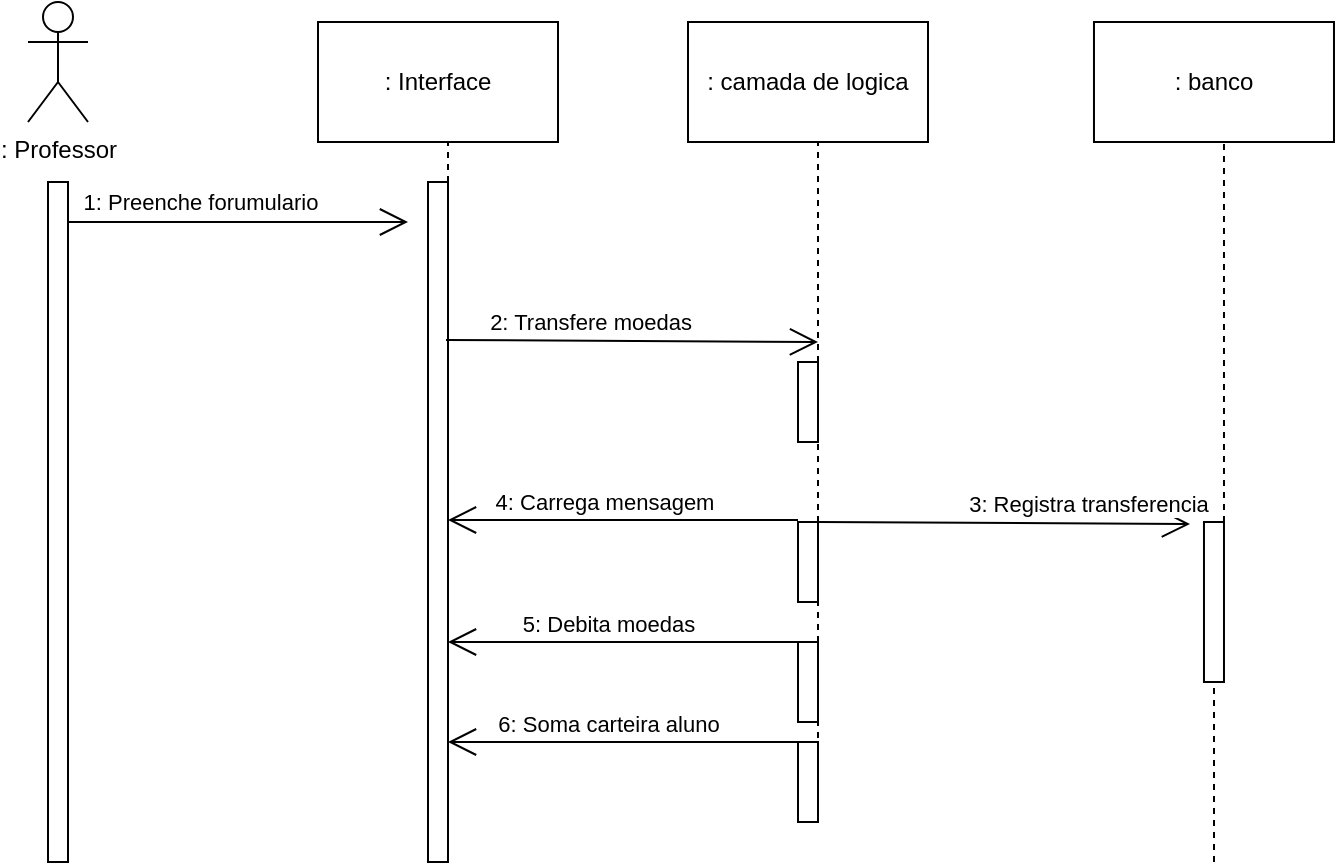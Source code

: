 <mxfile version="15.7.3" type="device"><diagram id="fFfzwCvv4rqQb6B8obs3" name="Page-1"><mxGraphModel dx="946" dy="473" grid="1" gridSize="10" guides="1" tooltips="1" connect="1" arrows="1" fold="1" page="1" pageScale="1" pageWidth="850" pageHeight="1100" math="0" shadow="0"><root><mxCell id="0"/><mxCell id="1" parent="0"/><mxCell id="mV49ddYkK5Da2fpiUZmE-1" value="" style="html=1;points=[];perimeter=orthogonalPerimeter;" vertex="1" parent="1"><mxGeometry x="390" y="210" width="10" height="340" as="geometry"/></mxCell><mxCell id="mV49ddYkK5Da2fpiUZmE-2" value=": Professor" style="shape=umlActor;verticalLabelPosition=bottom;verticalAlign=top;html=1;" vertex="1" parent="1"><mxGeometry x="380" y="120" width="30" height="60" as="geometry"/></mxCell><mxCell id="mV49ddYkK5Da2fpiUZmE-3" value="" style="endArrow=open;endFill=1;endSize=12;html=1;rounded=0;" edge="1" parent="1"><mxGeometry width="160" relative="1" as="geometry"><mxPoint x="400" y="230" as="sourcePoint"/><mxPoint x="570" y="230" as="targetPoint"/></mxGeometry></mxCell><mxCell id="mV49ddYkK5Da2fpiUZmE-4" value="1: Preenche forumulario" style="edgeLabel;html=1;align=center;verticalAlign=middle;resizable=0;points=[];" vertex="1" connectable="0" parent="mV49ddYkK5Da2fpiUZmE-3"><mxGeometry x="-0.256" y="2" relative="1" as="geometry"><mxPoint x="3" y="-8" as="offset"/></mxGeometry></mxCell><mxCell id="mV49ddYkK5Da2fpiUZmE-5" value=": Interface" style="rounded=0;whiteSpace=wrap;html=1;" vertex="1" parent="1"><mxGeometry x="525" y="130" width="120" height="60" as="geometry"/></mxCell><mxCell id="mV49ddYkK5Da2fpiUZmE-6" value="" style="endArrow=none;dashed=1;html=1;rounded=0;startArrow=none;" edge="1" parent="1" source="mV49ddYkK5Da2fpiUZmE-7"><mxGeometry width="50" height="50" relative="1" as="geometry"><mxPoint x="590" y="500" as="sourcePoint"/><mxPoint x="590" y="190" as="targetPoint"/></mxGeometry></mxCell><mxCell id="mV49ddYkK5Da2fpiUZmE-7" value="" style="html=1;points=[];perimeter=orthogonalPerimeter;" vertex="1" parent="1"><mxGeometry x="580" y="210" width="10" height="340" as="geometry"/></mxCell><mxCell id="mV49ddYkK5Da2fpiUZmE-8" value="" style="endArrow=none;dashed=1;html=1;rounded=0;" edge="1" parent="1" target="mV49ddYkK5Da2fpiUZmE-7"><mxGeometry width="50" height="50" relative="1" as="geometry"><mxPoint x="590" y="500" as="sourcePoint"/><mxPoint x="590" y="190" as="targetPoint"/></mxGeometry></mxCell><mxCell id="mV49ddYkK5Da2fpiUZmE-9" value=": camada de logica" style="rounded=0;whiteSpace=wrap;html=1;" vertex="1" parent="1"><mxGeometry x="710" y="130" width="120" height="60" as="geometry"/></mxCell><mxCell id="mV49ddYkK5Da2fpiUZmE-10" value="" style="endArrow=none;dashed=1;html=1;rounded=0;startArrow=none;" edge="1" parent="1" source="mV49ddYkK5Da2fpiUZmE-11"><mxGeometry width="50" height="50" relative="1" as="geometry"><mxPoint x="775" y="500" as="sourcePoint"/><mxPoint x="775" y="190" as="targetPoint"/></mxGeometry></mxCell><mxCell id="mV49ddYkK5Da2fpiUZmE-11" value="" style="html=1;points=[];perimeter=orthogonalPerimeter;" vertex="1" parent="1"><mxGeometry x="765" y="300" width="10" height="40" as="geometry"/></mxCell><mxCell id="mV49ddYkK5Da2fpiUZmE-12" value="" style="endArrow=none;dashed=1;html=1;rounded=0;" edge="1" parent="1" target="mV49ddYkK5Da2fpiUZmE-11"><mxGeometry width="50" height="50" relative="1" as="geometry"><mxPoint x="775" y="500" as="sourcePoint"/><mxPoint x="775" y="190" as="targetPoint"/></mxGeometry></mxCell><mxCell id="mV49ddYkK5Da2fpiUZmE-13" value=": banco" style="rounded=0;whiteSpace=wrap;html=1;" vertex="1" parent="1"><mxGeometry x="912.99" y="130" width="120" height="60" as="geometry"/></mxCell><mxCell id="mV49ddYkK5Da2fpiUZmE-14" value="" style="endArrow=none;dashed=1;html=1;rounded=0;startArrow=none;" edge="1" parent="1" source="mV49ddYkK5Da2fpiUZmE-15"><mxGeometry width="50" height="50" relative="1" as="geometry"><mxPoint x="977.99" y="500" as="sourcePoint"/><mxPoint x="977.99" y="190" as="targetPoint"/></mxGeometry></mxCell><mxCell id="mV49ddYkK5Da2fpiUZmE-15" value="" style="html=1;points=[];perimeter=orthogonalPerimeter;" vertex="1" parent="1"><mxGeometry x="967.99" y="380" width="10" height="80" as="geometry"/></mxCell><mxCell id="mV49ddYkK5Da2fpiUZmE-16" value="" style="endArrow=none;dashed=1;html=1;rounded=0;" edge="1" parent="1" target="mV49ddYkK5Da2fpiUZmE-15"><mxGeometry width="50" height="50" relative="1" as="geometry"><mxPoint x="973" y="550" as="sourcePoint"/><mxPoint x="977.99" y="190" as="targetPoint"/></mxGeometry></mxCell><mxCell id="mV49ddYkK5Da2fpiUZmE-17" value="" style="endArrow=open;endFill=1;endSize=12;html=1;rounded=0;entryX=-0.4;entryY=0.263;entryDx=0;entryDy=0;entryPerimeter=0;" edge="1" parent="1"><mxGeometry width="160" relative="1" as="geometry"><mxPoint x="589" y="288.96" as="sourcePoint"/><mxPoint x="775" y="290" as="targetPoint"/></mxGeometry></mxCell><mxCell id="mV49ddYkK5Da2fpiUZmE-18" value="2: Transfere moedas" style="edgeLabel;html=1;align=center;verticalAlign=middle;resizable=0;points=[];" vertex="1" connectable="0" parent="mV49ddYkK5Da2fpiUZmE-17"><mxGeometry x="-0.256" y="2" relative="1" as="geometry"><mxPoint x="3" y="-8" as="offset"/></mxGeometry></mxCell><mxCell id="mV49ddYkK5Da2fpiUZmE-19" value="" style="endArrow=open;endFill=1;endSize=12;html=1;rounded=0;entryX=-0.4;entryY=0.263;entryDx=0;entryDy=0;entryPerimeter=0;" edge="1" parent="1"><mxGeometry width="160" relative="1" as="geometry"><mxPoint x="775" y="380" as="sourcePoint"/><mxPoint x="961" y="381.04" as="targetPoint"/></mxGeometry></mxCell><mxCell id="mV49ddYkK5Da2fpiUZmE-20" value="3: Registra transferencia" style="edgeLabel;html=1;align=center;verticalAlign=middle;resizable=0;points=[];" vertex="1" connectable="0" parent="mV49ddYkK5Da2fpiUZmE-19"><mxGeometry x="-0.256" y="2" relative="1" as="geometry"><mxPoint x="66" y="-8" as="offset"/></mxGeometry></mxCell><mxCell id="mV49ddYkK5Da2fpiUZmE-21" value="" style="endArrow=open;endFill=1;endSize=12;html=1;rounded=0;" edge="1" parent="1"><mxGeometry width="160" relative="1" as="geometry"><mxPoint x="765" y="379" as="sourcePoint"/><mxPoint x="590" y="379" as="targetPoint"/></mxGeometry></mxCell><mxCell id="mV49ddYkK5Da2fpiUZmE-22" value="4: Carrega mensagem" style="edgeLabel;html=1;align=center;verticalAlign=middle;resizable=0;points=[];" vertex="1" connectable="0" parent="mV49ddYkK5Da2fpiUZmE-21"><mxGeometry x="0.167" y="-2" relative="1" as="geometry"><mxPoint x="5" y="-7" as="offset"/></mxGeometry></mxCell><mxCell id="mV49ddYkK5Da2fpiUZmE-23" value="" style="html=1;points=[];perimeter=orthogonalPerimeter;" vertex="1" parent="1"><mxGeometry x="765" y="380" width="10" height="40" as="geometry"/></mxCell><mxCell id="mV49ddYkK5Da2fpiUZmE-24" value="" style="endArrow=open;endFill=1;endSize=12;html=1;rounded=0;" edge="1" parent="1"><mxGeometry width="160" relative="1" as="geometry"><mxPoint x="770" y="440" as="sourcePoint"/><mxPoint x="590" y="440" as="targetPoint"/></mxGeometry></mxCell><mxCell id="mV49ddYkK5Da2fpiUZmE-25" value="5: Debita moedas" style="edgeLabel;html=1;align=center;verticalAlign=middle;resizable=0;points=[];" vertex="1" connectable="0" parent="mV49ddYkK5Da2fpiUZmE-24"><mxGeometry x="0.167" y="-2" relative="1" as="geometry"><mxPoint x="5" y="-7" as="offset"/></mxGeometry></mxCell><mxCell id="mV49ddYkK5Da2fpiUZmE-26" value="" style="html=1;points=[];perimeter=orthogonalPerimeter;" vertex="1" parent="1"><mxGeometry x="765" y="440" width="10" height="40" as="geometry"/></mxCell><mxCell id="mV49ddYkK5Da2fpiUZmE-28" value="" style="endArrow=none;dashed=1;html=1;rounded=0;" edge="1" parent="1"><mxGeometry width="50" height="50" relative="1" as="geometry"><mxPoint x="590" y="550" as="sourcePoint"/><mxPoint x="590" y="500" as="targetPoint"/></mxGeometry></mxCell><mxCell id="mV49ddYkK5Da2fpiUZmE-29" value="" style="endArrow=open;endFill=1;endSize=12;html=1;rounded=0;" edge="1" parent="1"><mxGeometry width="160" relative="1" as="geometry"><mxPoint x="770" y="490" as="sourcePoint"/><mxPoint x="590" y="490" as="targetPoint"/></mxGeometry></mxCell><mxCell id="mV49ddYkK5Da2fpiUZmE-30" value="6: Soma carteira aluno" style="edgeLabel;html=1;align=center;verticalAlign=middle;resizable=0;points=[];" vertex="1" connectable="0" parent="mV49ddYkK5Da2fpiUZmE-29"><mxGeometry x="0.167" y="-2" relative="1" as="geometry"><mxPoint x="5" y="-7" as="offset"/></mxGeometry></mxCell><mxCell id="mV49ddYkK5Da2fpiUZmE-31" value="" style="html=1;points=[];perimeter=orthogonalPerimeter;" vertex="1" parent="1"><mxGeometry x="765" y="490" width="10" height="40" as="geometry"/></mxCell></root></mxGraphModel></diagram></mxfile>